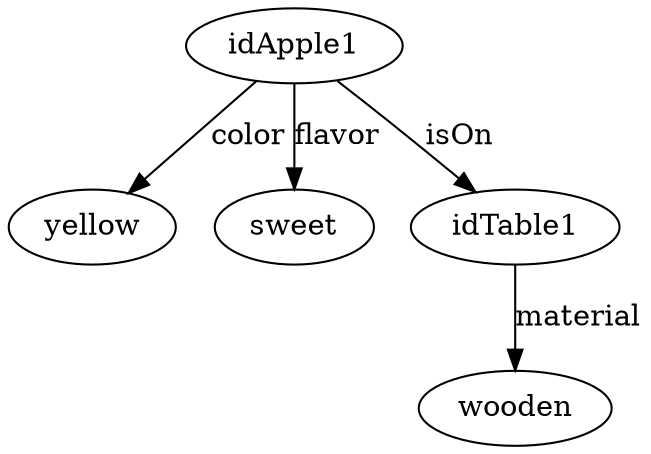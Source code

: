 digraph {
idApple1;
yellow;
sweet;
idTable1;
wooden;


idApple1 -> sweet [label=flavor];
idApple1 -> yellow [label=color];
idApple1 -> idTable1 [label=isOn];
idTable1 -> wooden [label=material];
}